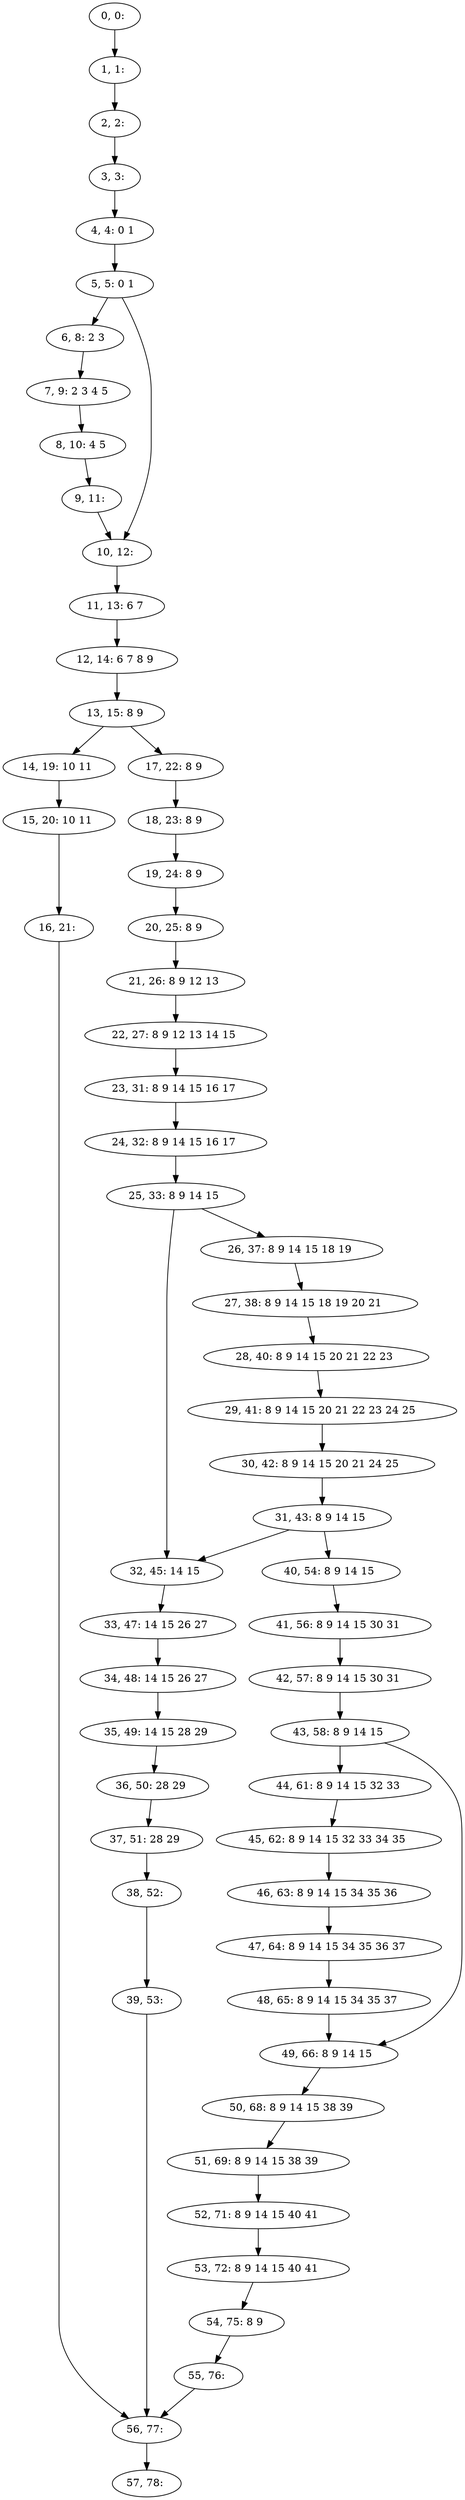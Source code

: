 digraph G {
0[label="0, 0: "];
1[label="1, 1: "];
2[label="2, 2: "];
3[label="3, 3: "];
4[label="4, 4: 0 1 "];
5[label="5, 5: 0 1 "];
6[label="6, 8: 2 3 "];
7[label="7, 9: 2 3 4 5 "];
8[label="8, 10: 4 5 "];
9[label="9, 11: "];
10[label="10, 12: "];
11[label="11, 13: 6 7 "];
12[label="12, 14: 6 7 8 9 "];
13[label="13, 15: 8 9 "];
14[label="14, 19: 10 11 "];
15[label="15, 20: 10 11 "];
16[label="16, 21: "];
17[label="17, 22: 8 9 "];
18[label="18, 23: 8 9 "];
19[label="19, 24: 8 9 "];
20[label="20, 25: 8 9 "];
21[label="21, 26: 8 9 12 13 "];
22[label="22, 27: 8 9 12 13 14 15 "];
23[label="23, 31: 8 9 14 15 16 17 "];
24[label="24, 32: 8 9 14 15 16 17 "];
25[label="25, 33: 8 9 14 15 "];
26[label="26, 37: 8 9 14 15 18 19 "];
27[label="27, 38: 8 9 14 15 18 19 20 21 "];
28[label="28, 40: 8 9 14 15 20 21 22 23 "];
29[label="29, 41: 8 9 14 15 20 21 22 23 24 25 "];
30[label="30, 42: 8 9 14 15 20 21 24 25 "];
31[label="31, 43: 8 9 14 15 "];
32[label="32, 45: 14 15 "];
33[label="33, 47: 14 15 26 27 "];
34[label="34, 48: 14 15 26 27 "];
35[label="35, 49: 14 15 28 29 "];
36[label="36, 50: 28 29 "];
37[label="37, 51: 28 29 "];
38[label="38, 52: "];
39[label="39, 53: "];
40[label="40, 54: 8 9 14 15 "];
41[label="41, 56: 8 9 14 15 30 31 "];
42[label="42, 57: 8 9 14 15 30 31 "];
43[label="43, 58: 8 9 14 15 "];
44[label="44, 61: 8 9 14 15 32 33 "];
45[label="45, 62: 8 9 14 15 32 33 34 35 "];
46[label="46, 63: 8 9 14 15 34 35 36 "];
47[label="47, 64: 8 9 14 15 34 35 36 37 "];
48[label="48, 65: 8 9 14 15 34 35 37 "];
49[label="49, 66: 8 9 14 15 "];
50[label="50, 68: 8 9 14 15 38 39 "];
51[label="51, 69: 8 9 14 15 38 39 "];
52[label="52, 71: 8 9 14 15 40 41 "];
53[label="53, 72: 8 9 14 15 40 41 "];
54[label="54, 75: 8 9 "];
55[label="55, 76: "];
56[label="56, 77: "];
57[label="57, 78: "];
0->1 ;
1->2 ;
2->3 ;
3->4 ;
4->5 ;
5->6 ;
5->10 ;
6->7 ;
7->8 ;
8->9 ;
9->10 ;
10->11 ;
11->12 ;
12->13 ;
13->14 ;
13->17 ;
14->15 ;
15->16 ;
16->56 ;
17->18 ;
18->19 ;
19->20 ;
20->21 ;
21->22 ;
22->23 ;
23->24 ;
24->25 ;
25->26 ;
25->32 ;
26->27 ;
27->28 ;
28->29 ;
29->30 ;
30->31 ;
31->32 ;
31->40 ;
32->33 ;
33->34 ;
34->35 ;
35->36 ;
36->37 ;
37->38 ;
38->39 ;
39->56 ;
40->41 ;
41->42 ;
42->43 ;
43->44 ;
43->49 ;
44->45 ;
45->46 ;
46->47 ;
47->48 ;
48->49 ;
49->50 ;
50->51 ;
51->52 ;
52->53 ;
53->54 ;
54->55 ;
55->56 ;
56->57 ;
}
